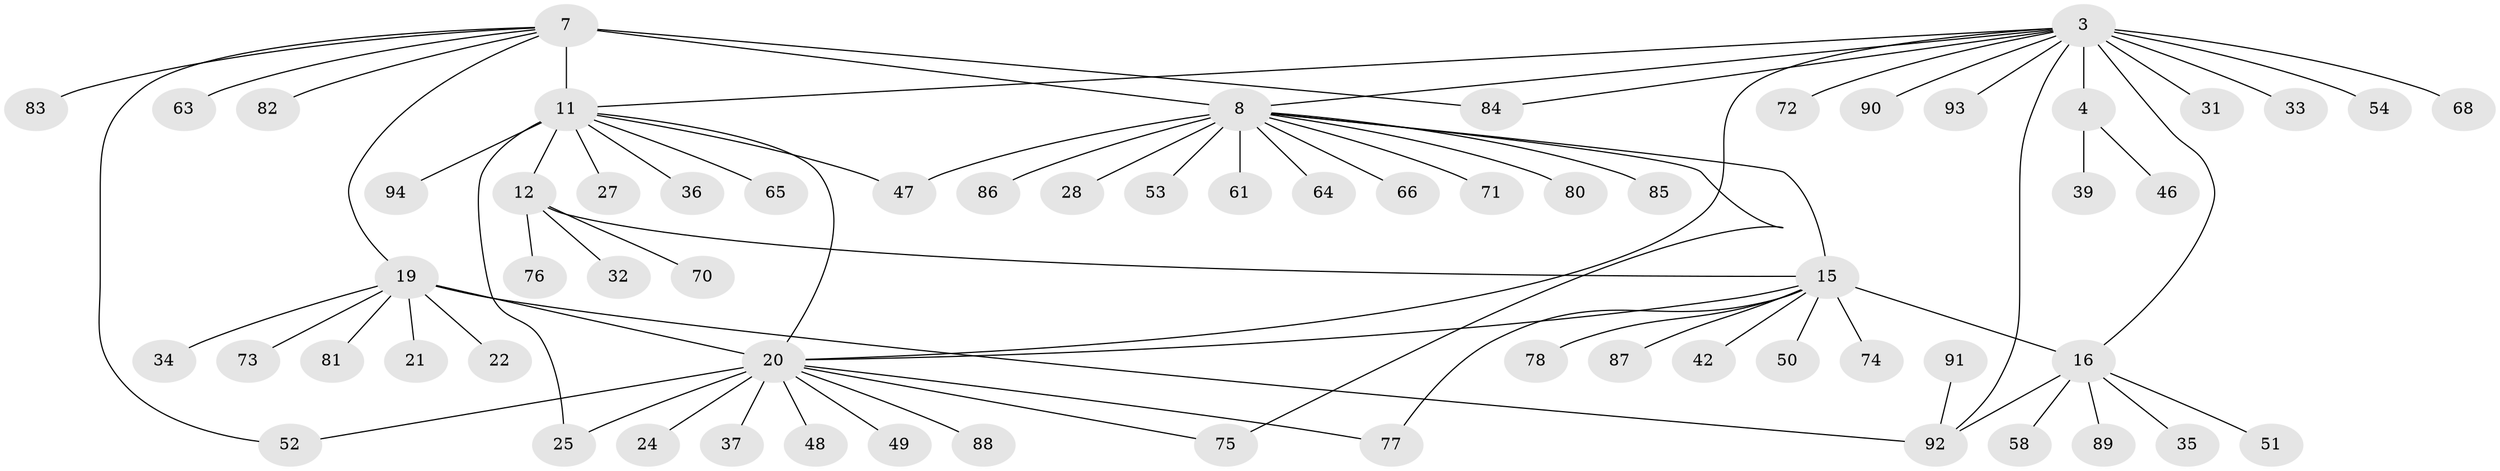 // original degree distribution, {12: 0.010638297872340425, 4: 0.05319148936170213, 7: 0.031914893617021274, 9: 0.031914893617021274, 6: 0.07446808510638298, 10: 0.02127659574468085, 8: 0.010638297872340425, 1: 0.5957446808510638, 2: 0.1276595744680851, 5: 0.010638297872340425, 3: 0.031914893617021274}
// Generated by graph-tools (version 1.1) at 2025/58/03/04/25 21:58:21]
// undirected, 65 vertices, 78 edges
graph export_dot {
graph [start="1"]
  node [color=gray90,style=filled];
  3 [super="+1"];
  4 [super="+2"];
  7 [super="+6"];
  8 [super="+5"];
  11 [super="+10"];
  12 [super="+9"];
  15 [super="+13"];
  16 [super="+14"];
  19 [super="+17"];
  20 [super="+18"];
  21;
  22;
  24;
  25;
  27;
  28;
  31;
  32;
  33;
  34;
  35;
  36;
  37;
  39;
  42;
  46;
  47 [super="+44"];
  48;
  49;
  50;
  51;
  52 [super="+43"];
  53;
  54 [super="+30"];
  58;
  61;
  63;
  64;
  65 [super="+41"];
  66;
  68;
  70 [super="+62"];
  71;
  72;
  73;
  74 [super="+67"];
  75;
  76;
  77 [super="+55+69"];
  78;
  80;
  81;
  82;
  83;
  84;
  85;
  86;
  87;
  88 [super="+56+79"];
  89;
  90;
  91;
  92 [super="+38+57+45+59+60"];
  93;
  94;
  3 -- 4 [weight=4];
  3 -- 16;
  3 -- 20;
  3 -- 72;
  3 -- 93;
  3 -- 33;
  3 -- 68;
  3 -- 8;
  3 -- 11;
  3 -- 84;
  3 -- 90;
  3 -- 92;
  3 -- 31;
  3 -- 54;
  4 -- 46;
  4 -- 39;
  7 -- 8 [weight=4];
  7 -- 11;
  7 -- 63;
  7 -- 84;
  7 -- 82;
  7 -- 19;
  7 -- 52;
  7 -- 83;
  8 -- 61;
  8 -- 71;
  8 -- 80;
  8 -- 86;
  8 -- 64;
  8 -- 66;
  8 -- 75;
  8 -- 53;
  8 -- 85;
  8 -- 28;
  8 -- 15;
  8 -- 47;
  11 -- 12 [weight=4];
  11 -- 27;
  11 -- 36;
  11 -- 20;
  11 -- 25;
  11 -- 94;
  11 -- 65;
  11 -- 47;
  12 -- 76;
  12 -- 32;
  12 -- 15;
  12 -- 70;
  15 -- 16 [weight=4];
  15 -- 50;
  15 -- 78;
  15 -- 87;
  15 -- 42;
  15 -- 77;
  15 -- 20;
  15 -- 74;
  16 -- 35;
  16 -- 51;
  16 -- 89;
  16 -- 58;
  16 -- 92;
  19 -- 20 [weight=4];
  19 -- 81;
  19 -- 34;
  19 -- 21;
  19 -- 22;
  19 -- 73;
  19 -- 92;
  20 -- 24;
  20 -- 25;
  20 -- 75;
  20 -- 37;
  20 -- 48;
  20 -- 49;
  20 -- 77;
  20 -- 88;
  20 -- 52;
  91 -- 92;
}
